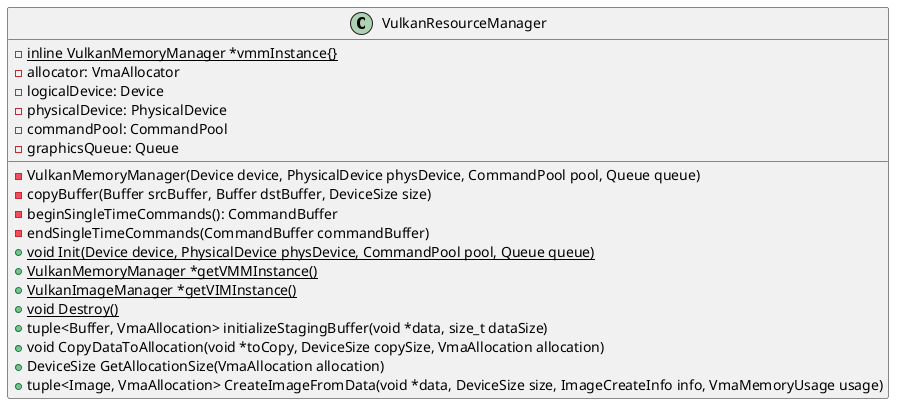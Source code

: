 @startuml
class VulkanResourceManager{
	- VulkanMemoryManager(Device device, PhysicalDevice physDevice, CommandPool pool, Queue queue)
	- {static} inline VulkanMemoryManager *vmmInstance{}
	- allocator: VmaAllocator
	- logicalDevice: Device
	- physicalDevice: PhysicalDevice
	- commandPool: CommandPool
	- graphicsQueue: Queue
	- copyBuffer(Buffer srcBuffer, Buffer dstBuffer, DeviceSize size)
	- beginSingleTimeCommands(): CommandBuffer
	- endSingleTimeCommands(CommandBuffer commandBuffer)
	+ {static} void Init(Device device, PhysicalDevice physDevice, CommandPool pool, Queue queue)
	+ {static} VulkanMemoryManager *getVMMInstance()
	+ {static} VulkanImageManager *getVIMInstance()
	+ {static} void Destroy()
	+ tuple<Buffer, VmaAllocation> initializeStagingBuffer(void *data, size_t dataSize)
	+ void CopyDataToAllocation(void *toCopy, DeviceSize copySize, VmaAllocation allocation)
	+ DeviceSize GetAllocationSize(VmaAllocation allocation)
	+ tuple<Image, VmaAllocation> CreateImageFromData(void *data, DeviceSize size, ImageCreateInfo info, VmaMemoryUsage usage)
}
@enduml